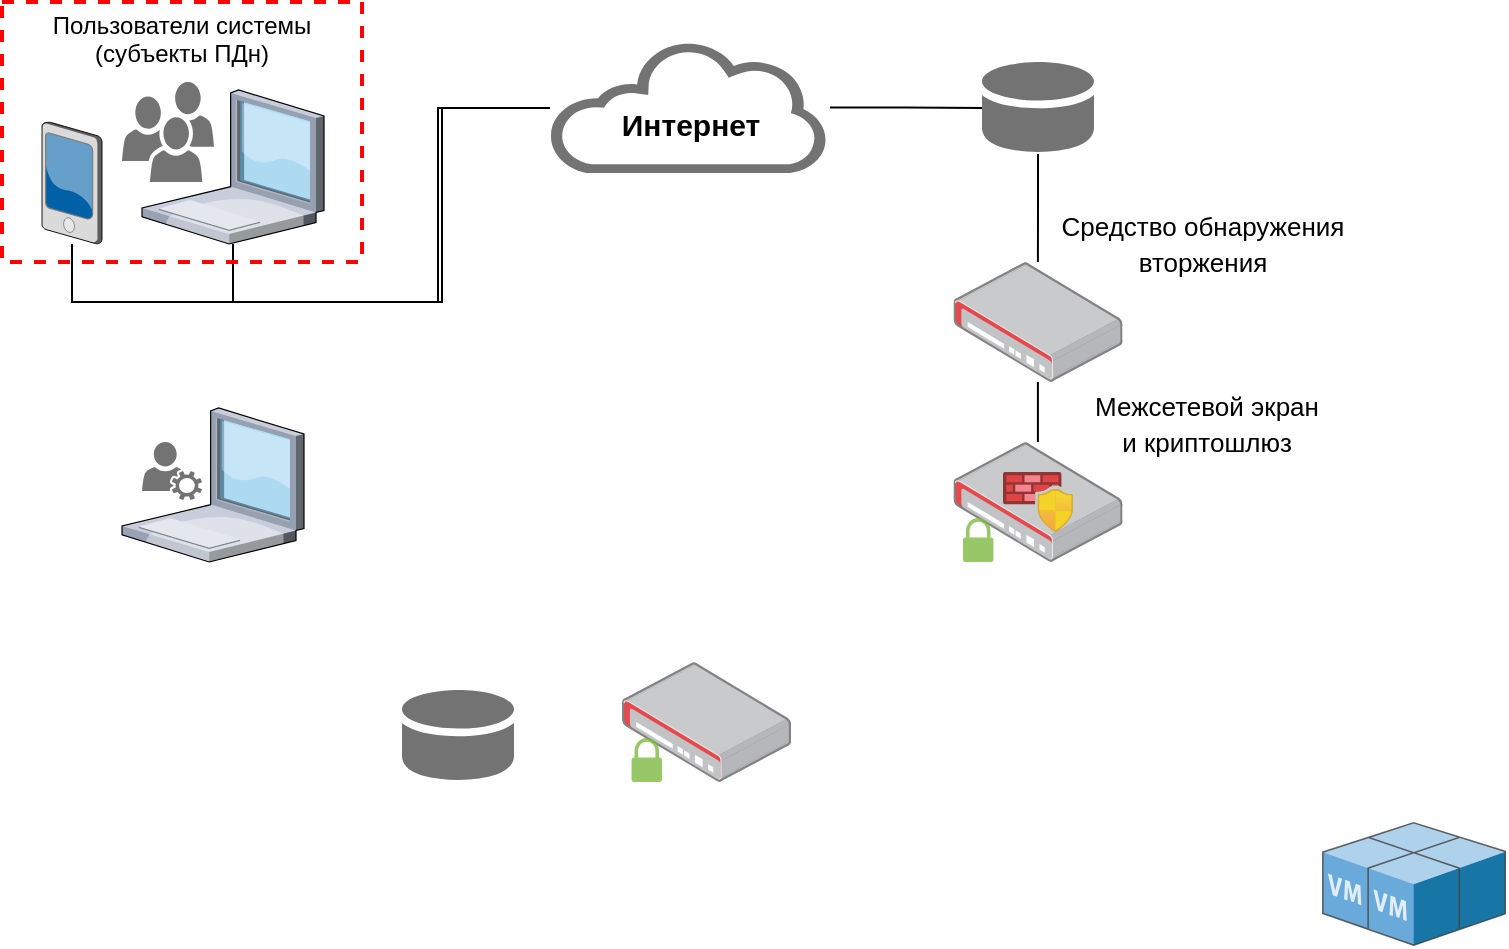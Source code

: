 <mxfile version="18.1.1" type="github">
  <diagram id="DA2Qiv1e6fWK6ssefBED" name="Page-1">
    <mxGraphModel dx="1751" dy="1705" grid="1" gridSize="10" guides="1" tooltips="1" connect="1" arrows="1" fold="1" page="1" pageScale="1" pageWidth="827" pageHeight="1169" math="0" shadow="0">
      <root>
        <mxCell id="0" />
        <mxCell id="1" parent="0" />
        <mxCell id="x9HyxU4pL3DoHxPURY9i-18" style="edgeStyle=orthogonalEdgeStyle;rounded=0;orthogonalLoop=1;jettySize=auto;html=1;fontSize=15;endArrow=none;endFill=0;" edge="1" parent="1" source="x9HyxU4pL3DoHxPURY9i-2" target="x9HyxU4pL3DoHxPURY9i-7">
          <mxGeometry relative="1" as="geometry">
            <Array as="points">
              <mxPoint x="116" y="120" />
              <mxPoint x="218" y="120" />
              <mxPoint x="218" y="23" />
            </Array>
          </mxGeometry>
        </mxCell>
        <mxCell id="x9HyxU4pL3DoHxPURY9i-2" value="" style="verticalLabelPosition=bottom;sketch=0;aspect=fixed;html=1;verticalAlign=top;strokeColor=none;align=center;outlineConnect=0;shape=mxgraph.citrix.laptop_1;" vertex="1" parent="1">
          <mxGeometry x="70" y="14" width="91" height="77" as="geometry" />
        </mxCell>
        <mxCell id="x9HyxU4pL3DoHxPURY9i-19" style="edgeStyle=orthogonalEdgeStyle;rounded=0;orthogonalLoop=1;jettySize=auto;html=1;fontSize=15;endArrow=none;endFill=0;" edge="1" parent="1" source="x9HyxU4pL3DoHxPURY9i-3" target="x9HyxU4pL3DoHxPURY9i-7">
          <mxGeometry relative="1" as="geometry">
            <Array as="points">
              <mxPoint x="35" y="120" />
              <mxPoint x="220" y="120" />
              <mxPoint x="220" y="23" />
            </Array>
          </mxGeometry>
        </mxCell>
        <mxCell id="x9HyxU4pL3DoHxPURY9i-3" value="" style="verticalLabelPosition=bottom;sketch=0;aspect=fixed;html=1;verticalAlign=top;strokeColor=none;align=center;outlineConnect=0;shape=mxgraph.citrix.pda;" vertex="1" parent="1">
          <mxGeometry x="20" y="30" width="30" height="61" as="geometry" />
        </mxCell>
        <mxCell id="x9HyxU4pL3DoHxPURY9i-5" value="Пользователи системы (субъекты ПДн)&lt;br&gt;" style="fontStyle=0;verticalAlign=top;align=center;spacingTop=-2;fillColor=none;rounded=0;whiteSpace=wrap;html=1;strokeColor=#FF0000;strokeWidth=2;dashed=1;container=1;collapsible=0;expand=0;recursiveResize=0;" vertex="1" parent="1">
          <mxGeometry y="-30" width="180" height="130" as="geometry" />
        </mxCell>
        <mxCell id="x9HyxU4pL3DoHxPURY9i-8" value="" style="sketch=0;pointerEvents=1;shadow=0;dashed=0;html=1;strokeColor=none;fillColor=#505050;labelPosition=center;verticalLabelPosition=bottom;verticalAlign=top;outlineConnect=0;align=center;shape=mxgraph.office.users.users;opacity=80;" vertex="1" parent="x9HyxU4pL3DoHxPURY9i-5">
          <mxGeometry x="60" y="40" width="46" height="50" as="geometry" />
        </mxCell>
        <mxCell id="x9HyxU4pL3DoHxPURY9i-9" value="" style="sketch=0;shadow=0;dashed=0;html=1;labelPosition=center;verticalLabelPosition=bottom;verticalAlign=top;align=center;outlineConnect=0;shape=mxgraph.veeam.3d.vapp;opacity=80;" vertex="1" parent="1">
          <mxGeometry x="660" y="380" width="92" height="62" as="geometry" />
        </mxCell>
        <mxCell id="x9HyxU4pL3DoHxPURY9i-27" style="edgeStyle=orthogonalEdgeStyle;rounded=0;orthogonalLoop=1;jettySize=auto;html=1;fontSize=13;endArrow=none;endFill=0;" edge="1" parent="1" source="x9HyxU4pL3DoHxPURY9i-11" target="x9HyxU4pL3DoHxPURY9i-25">
          <mxGeometry relative="1" as="geometry" />
        </mxCell>
        <mxCell id="x9HyxU4pL3DoHxPURY9i-11" value="" style="points=[];aspect=fixed;html=1;align=center;shadow=0;dashed=0;image;image=img/lib/allied_telesis/security/Router_VPN.svg;opacity=80;" vertex="1" parent="1">
          <mxGeometry x="475.73" y="100" width="84.54" height="60" as="geometry" />
        </mxCell>
        <mxCell id="x9HyxU4pL3DoHxPURY9i-16" value="" style="group" vertex="1" connectable="0" parent="1">
          <mxGeometry x="274" y="-10" width="140" height="65.5" as="geometry" />
        </mxCell>
        <mxCell id="x9HyxU4pL3DoHxPURY9i-7" value="" style="sketch=0;pointerEvents=1;shadow=0;dashed=0;html=1;strokeColor=none;fillColor=#505050;labelPosition=center;verticalLabelPosition=bottom;outlineConnect=0;verticalAlign=top;align=center;shape=mxgraph.office.clouds.cloud;opacity=80;" vertex="1" parent="x9HyxU4pL3DoHxPURY9i-16">
          <mxGeometry width="140" height="65.5" as="geometry" />
        </mxCell>
        <mxCell id="x9HyxU4pL3DoHxPURY9i-14" value="&lt;font size=&quot;1&quot; style=&quot;&quot;&gt;&lt;b style=&quot;font-size: 15px;&quot;&gt;Интернет&lt;/b&gt;&lt;/font&gt;" style="text;html=1;resizable=0;autosize=1;align=center;verticalAlign=middle;points=[];fillColor=none;strokeColor=none;rounded=0;opacity=80;" vertex="1" parent="x9HyxU4pL3DoHxPURY9i-16">
          <mxGeometry x="30" y="31" width="80" height="20" as="geometry" />
        </mxCell>
        <mxCell id="x9HyxU4pL3DoHxPURY9i-22" style="edgeStyle=orthogonalEdgeStyle;rounded=0;orthogonalLoop=1;jettySize=auto;html=1;fontSize=15;endArrow=none;endFill=0;" edge="1" parent="1" source="x9HyxU4pL3DoHxPURY9i-21" target="x9HyxU4pL3DoHxPURY9i-11">
          <mxGeometry relative="1" as="geometry" />
        </mxCell>
        <mxCell id="x9HyxU4pL3DoHxPURY9i-21" value="" style="sketch=0;shadow=0;dashed=0;html=1;strokeColor=none;fillColor=#505050;labelPosition=center;verticalLabelPosition=bottom;verticalAlign=top;outlineConnect=0;align=center;shape=mxgraph.office.databases.database_mini_1;fontSize=15;opacity=80;" vertex="1" parent="1">
          <mxGeometry x="490" width="56" height="46" as="geometry" />
        </mxCell>
        <mxCell id="x9HyxU4pL3DoHxPURY9i-23" style="edgeStyle=orthogonalEdgeStyle;rounded=0;orthogonalLoop=1;jettySize=auto;html=1;fontSize=15;endArrow=none;endFill=0;" edge="1" parent="1" source="x9HyxU4pL3DoHxPURY9i-7">
          <mxGeometry relative="1" as="geometry">
            <mxPoint x="490" y="23" as="targetPoint" />
          </mxGeometry>
        </mxCell>
        <mxCell id="x9HyxU4pL3DoHxPURY9i-24" value="&lt;font style=&quot;font-size: 13px;&quot;&gt;Средство обнаружения &lt;br&gt;вторжения&lt;/font&gt;" style="text;html=1;resizable=0;autosize=1;align=center;verticalAlign=middle;points=[];fillColor=none;strokeColor=none;rounded=0;fontSize=15;opacity=80;" vertex="1" parent="1">
          <mxGeometry x="520" y="70" width="160" height="40" as="geometry" />
        </mxCell>
        <mxCell id="x9HyxU4pL3DoHxPURY9i-28" value="" style="group" vertex="1" connectable="0" parent="1">
          <mxGeometry x="475.73" y="190" width="84.54" height="60" as="geometry" />
        </mxCell>
        <mxCell id="x9HyxU4pL3DoHxPURY9i-25" value="" style="points=[];aspect=fixed;html=1;align=center;shadow=0;dashed=0;image;image=img/lib/allied_telesis/security/Router_VPN.svg;opacity=80;" vertex="1" parent="x9HyxU4pL3DoHxPURY9i-28">
          <mxGeometry width="84.54" height="60" as="geometry" />
        </mxCell>
        <mxCell id="x9HyxU4pL3DoHxPURY9i-20" value="" style="aspect=fixed;html=1;points=[];align=center;image;fontSize=12;image=img/lib/azure2/networking/Azure_Firewall_Manager.svg;opacity=80;" vertex="1" parent="x9HyxU4pL3DoHxPURY9i-28">
          <mxGeometry x="24.77" y="15" width="35" height="30" as="geometry" />
        </mxCell>
        <mxCell id="x9HyxU4pL3DoHxPURY9i-29" value="" style="sketch=0;pointerEvents=1;shadow=0;dashed=0;html=1;strokeColor=none;labelPosition=center;verticalLabelPosition=bottom;verticalAlign=top;outlineConnect=0;align=center;shape=mxgraph.office.security.lock_protected;fillColor=#7FBA42;fontSize=13;opacity=80;" vertex="1" parent="x9HyxU4pL3DoHxPURY9i-28">
          <mxGeometry x="4.77" y="38" width="15.23" height="22" as="geometry" />
        </mxCell>
        <mxCell id="x9HyxU4pL3DoHxPURY9i-32" value="&lt;span style=&quot;font-size: 13px;&quot;&gt;Межсетевой экран &lt;br&gt;и криптошлюз&lt;/span&gt;" style="text;html=1;resizable=0;autosize=1;align=center;verticalAlign=middle;points=[];fillColor=none;strokeColor=none;rounded=0;fontSize=15;opacity=80;" vertex="1" parent="1">
          <mxGeometry x="537" y="160" width="130" height="40" as="geometry" />
        </mxCell>
        <mxCell id="x9HyxU4pL3DoHxPURY9i-33" value="" style="group" vertex="1" connectable="0" parent="1">
          <mxGeometry x="310" y="300" width="84.54" height="60" as="geometry" />
        </mxCell>
        <mxCell id="x9HyxU4pL3DoHxPURY9i-34" value="" style="points=[];aspect=fixed;html=1;align=center;shadow=0;dashed=0;image;image=img/lib/allied_telesis/security/Router_VPN.svg;opacity=80;" vertex="1" parent="x9HyxU4pL3DoHxPURY9i-33">
          <mxGeometry width="84.54" height="60" as="geometry" />
        </mxCell>
        <mxCell id="x9HyxU4pL3DoHxPURY9i-36" value="" style="sketch=0;pointerEvents=1;shadow=0;dashed=0;html=1;strokeColor=none;labelPosition=center;verticalLabelPosition=bottom;verticalAlign=top;outlineConnect=0;align=center;shape=mxgraph.office.security.lock_protected;fillColor=#7FBA42;fontSize=13;opacity=80;" vertex="1" parent="x9HyxU4pL3DoHxPURY9i-33">
          <mxGeometry x="4.77" y="38" width="15.23" height="22" as="geometry" />
        </mxCell>
        <mxCell id="x9HyxU4pL3DoHxPURY9i-39" value="" style="group" vertex="1" connectable="0" parent="1">
          <mxGeometry x="60" y="173" width="91" height="77" as="geometry" />
        </mxCell>
        <mxCell id="x9HyxU4pL3DoHxPURY9i-37" value="" style="verticalLabelPosition=bottom;sketch=0;aspect=fixed;html=1;verticalAlign=top;strokeColor=none;align=center;outlineConnect=0;shape=mxgraph.citrix.laptop_1;" vertex="1" parent="x9HyxU4pL3DoHxPURY9i-39">
          <mxGeometry width="91" height="77" as="geometry" />
        </mxCell>
        <mxCell id="x9HyxU4pL3DoHxPURY9i-38" value="" style="sketch=0;pointerEvents=1;shadow=0;dashed=0;html=1;strokeColor=none;fillColor=#505050;labelPosition=center;verticalLabelPosition=bottom;verticalAlign=top;outlineConnect=0;align=center;shape=mxgraph.office.users.user_services;fontSize=13;opacity=80;" vertex="1" parent="x9HyxU4pL3DoHxPURY9i-39">
          <mxGeometry x="10" y="17" width="30" height="29" as="geometry" />
        </mxCell>
        <mxCell id="x9HyxU4pL3DoHxPURY9i-40" value="" style="sketch=0;shadow=0;dashed=0;html=1;strokeColor=none;fillColor=#505050;labelPosition=center;verticalLabelPosition=bottom;verticalAlign=top;outlineConnect=0;align=center;shape=mxgraph.office.databases.database_mini_1;fontSize=15;opacity=80;" vertex="1" parent="1">
          <mxGeometry x="200" y="314" width="56" height="46" as="geometry" />
        </mxCell>
      </root>
    </mxGraphModel>
  </diagram>
</mxfile>
